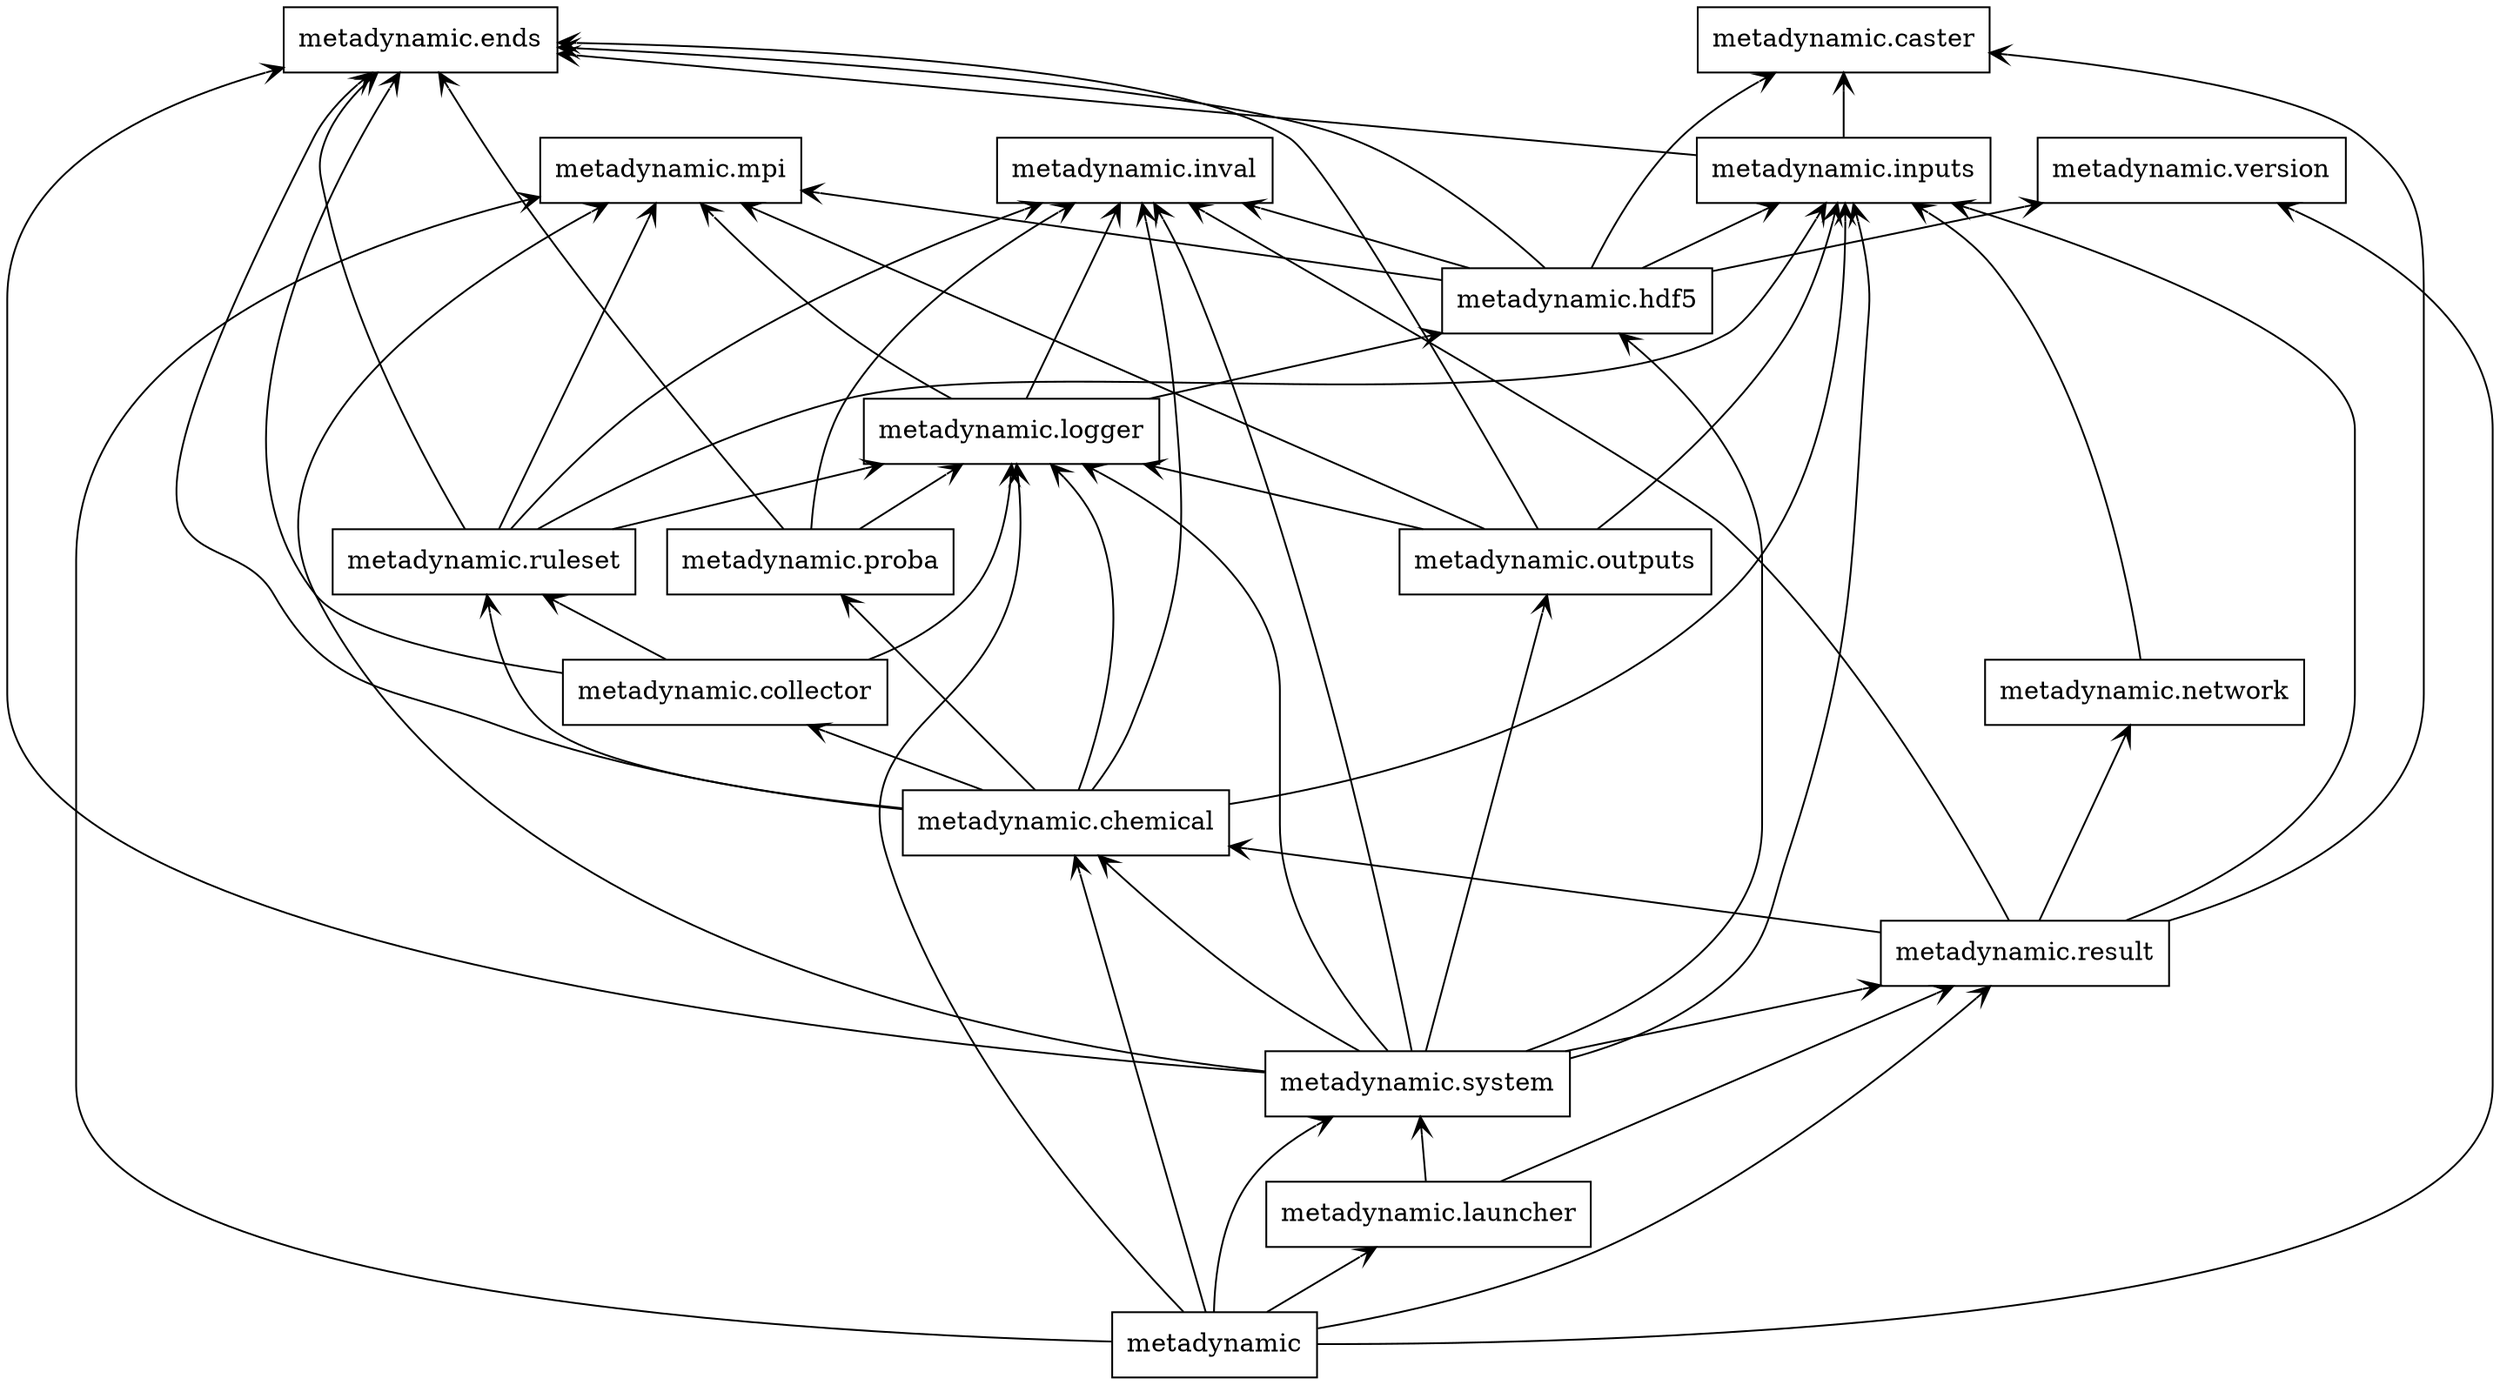digraph "packages" {
charset="utf-8"
rankdir=BT
"0" [label="metadynamic", shape="box"];
"1" [label="metadynamic.caster", shape="box"];
"2" [label="metadynamic.chemical", shape="box"];
"3" [label="metadynamic.collector", shape="box"];
"4" [label="metadynamic.ends", shape="box"];
"5" [label="metadynamic.hdf5", shape="box"];
"6" [label="metadynamic.inputs", shape="box"];
"7" [label="metadynamic.inval", shape="box"];
"8" [label="metadynamic.launcher", shape="box"];
"9" [label="metadynamic.logger", shape="box"];
"10" [label="metadynamic.mpi", shape="box"];
"11" [label="metadynamic.network", shape="box"];
"12" [label="metadynamic.outputs", shape="box"];
"13" [label="metadynamic.proba", shape="box"];
"14" [label="metadynamic.result", shape="box"];
"15" [label="metadynamic.ruleset", shape="box"];
"16" [label="metadynamic.system", shape="box"];
"17" [label="metadynamic.version", shape="box"];
"0" -> "2" [arrowhead="open", arrowtail="none"];
"0" -> "8" [arrowhead="open", arrowtail="none"];
"0" -> "9" [arrowhead="open", arrowtail="none"];
"0" -> "10" [arrowhead="open", arrowtail="none"];
"0" -> "14" [arrowhead="open", arrowtail="none"];
"0" -> "16" [arrowhead="open", arrowtail="none"];
"0" -> "17" [arrowhead="open", arrowtail="none"];
"2" -> "3" [arrowhead="open", arrowtail="none"];
"2" -> "4" [arrowhead="open", arrowtail="none"];
"2" -> "6" [arrowhead="open", arrowtail="none"];
"2" -> "7" [arrowhead="open", arrowtail="none"];
"2" -> "9" [arrowhead="open", arrowtail="none"];
"2" -> "13" [arrowhead="open", arrowtail="none"];
"2" -> "15" [arrowhead="open", arrowtail="none"];
"3" -> "4" [arrowhead="open", arrowtail="none"];
"3" -> "9" [arrowhead="open", arrowtail="none"];
"3" -> "15" [arrowhead="open", arrowtail="none"];
"5" -> "1" [arrowhead="open", arrowtail="none"];
"5" -> "4" [arrowhead="open", arrowtail="none"];
"5" -> "6" [arrowhead="open", arrowtail="none"];
"5" -> "7" [arrowhead="open", arrowtail="none"];
"5" -> "10" [arrowhead="open", arrowtail="none"];
"5" -> "17" [arrowhead="open", arrowtail="none"];
"6" -> "1" [arrowhead="open", arrowtail="none"];
"6" -> "4" [arrowhead="open", arrowtail="none"];
"8" -> "14" [arrowhead="open", arrowtail="none"];
"8" -> "16" [arrowhead="open", arrowtail="none"];
"9" -> "5" [arrowhead="open", arrowtail="none"];
"9" -> "7" [arrowhead="open", arrowtail="none"];
"9" -> "10" [arrowhead="open", arrowtail="none"];
"11" -> "6" [arrowhead="open", arrowtail="none"];
"12" -> "4" [arrowhead="open", arrowtail="none"];
"12" -> "6" [arrowhead="open", arrowtail="none"];
"12" -> "9" [arrowhead="open", arrowtail="none"];
"12" -> "10" [arrowhead="open", arrowtail="none"];
"13" -> "4" [arrowhead="open", arrowtail="none"];
"13" -> "7" [arrowhead="open", arrowtail="none"];
"13" -> "9" [arrowhead="open", arrowtail="none"];
"14" -> "1" [arrowhead="open", arrowtail="none"];
"14" -> "2" [arrowhead="open", arrowtail="none"];
"14" -> "6" [arrowhead="open", arrowtail="none"];
"14" -> "7" [arrowhead="open", arrowtail="none"];
"14" -> "11" [arrowhead="open", arrowtail="none"];
"15" -> "4" [arrowhead="open", arrowtail="none"];
"15" -> "6" [arrowhead="open", arrowtail="none"];
"15" -> "7" [arrowhead="open", arrowtail="none"];
"15" -> "9" [arrowhead="open", arrowtail="none"];
"15" -> "10" [arrowhead="open", arrowtail="none"];
"16" -> "2" [arrowhead="open", arrowtail="none"];
"16" -> "4" [arrowhead="open", arrowtail="none"];
"16" -> "5" [arrowhead="open", arrowtail="none"];
"16" -> "6" [arrowhead="open", arrowtail="none"];
"16" -> "7" [arrowhead="open", arrowtail="none"];
"16" -> "9" [arrowhead="open", arrowtail="none"];
"16" -> "10" [arrowhead="open", arrowtail="none"];
"16" -> "12" [arrowhead="open", arrowtail="none"];
"16" -> "14" [arrowhead="open", arrowtail="none"];
}

